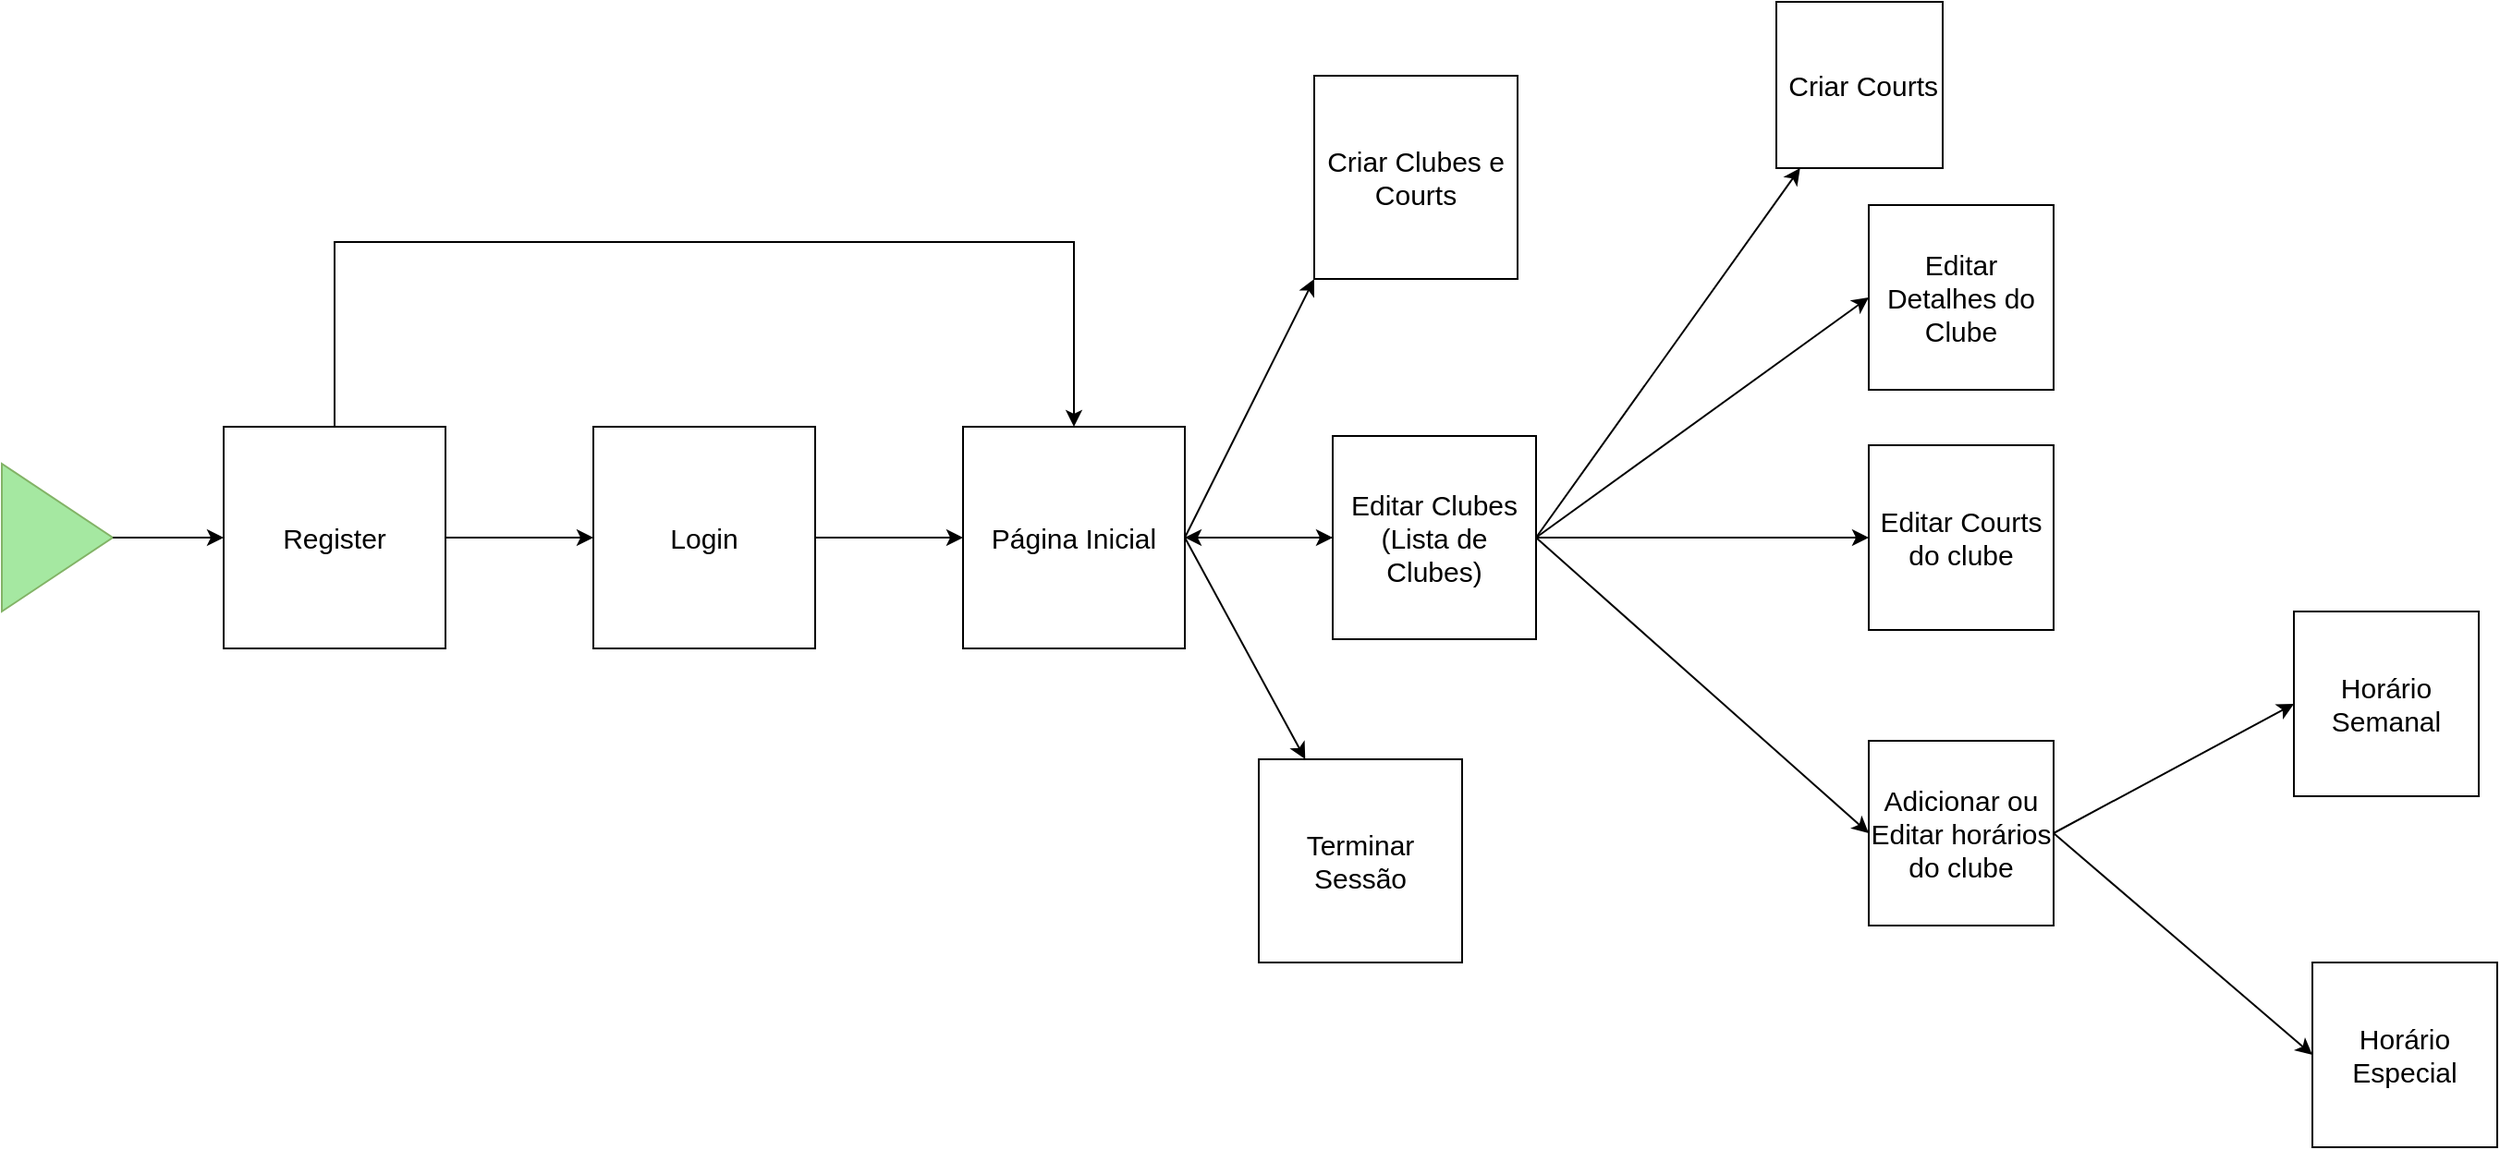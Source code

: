 <mxfile version="28.0.6">
  <diagram id="phib5Seh1bVj1Su7TG-E" name="Página-1">
    <mxGraphModel dx="2777" dy="1708" grid="1" gridSize="10" guides="1" tooltips="1" connect="1" arrows="1" fold="1" page="0" pageScale="1" pageWidth="827" pageHeight="1169" math="0" shadow="0">
      <root>
        <mxCell id="0" />
        <mxCell id="1" parent="0" />
        <mxCell id="c365QgPMZ4zjSTD5QapK-1" value="" style="triangle;whiteSpace=wrap;html=1;fillColor=#A5E8A1;strokeColor=#82b366;fontSize=15;" vertex="1" parent="1">
          <mxGeometry x="-400" y="120" width="60" height="80" as="geometry" />
        </mxCell>
        <mxCell id="c365QgPMZ4zjSTD5QapK-2" value="" style="endArrow=classic;html=1;rounded=0;exitX=1;exitY=0.5;exitDx=0;exitDy=0;fontSize=15;" edge="1" parent="1" source="c365QgPMZ4zjSTD5QapK-1">
          <mxGeometry width="50" height="50" relative="1" as="geometry">
            <mxPoint x="-300" y="170" as="sourcePoint" />
            <mxPoint x="-280" y="160" as="targetPoint" />
          </mxGeometry>
        </mxCell>
        <mxCell id="c365QgPMZ4zjSTD5QapK-3" value="Register" style="whiteSpace=wrap;html=1;aspect=fixed;fontSize=15;" vertex="1" parent="1">
          <mxGeometry x="-280" y="100" width="120" height="120" as="geometry" />
        </mxCell>
        <mxCell id="c365QgPMZ4zjSTD5QapK-4" value="" style="endArrow=classic;html=1;rounded=0;exitX=1;exitY=0.5;exitDx=0;exitDy=0;fontSize=15;" edge="1" parent="1" source="c365QgPMZ4zjSTD5QapK-3">
          <mxGeometry width="50" height="50" relative="1" as="geometry">
            <mxPoint x="180" y="230" as="sourcePoint" />
            <mxPoint x="-80" y="160" as="targetPoint" />
          </mxGeometry>
        </mxCell>
        <mxCell id="c365QgPMZ4zjSTD5QapK-5" value="Login" style="whiteSpace=wrap;html=1;aspect=fixed;fontSize=15;" vertex="1" parent="1">
          <mxGeometry x="-80" y="100" width="120" height="120" as="geometry" />
        </mxCell>
        <mxCell id="c365QgPMZ4zjSTD5QapK-6" value="" style="endArrow=classic;html=1;rounded=0;exitX=1;exitY=0.5;exitDx=0;exitDy=0;fontSize=15;" edge="1" parent="1" source="c365QgPMZ4zjSTD5QapK-5">
          <mxGeometry width="50" height="50" relative="1" as="geometry">
            <mxPoint x="180" y="230" as="sourcePoint" />
            <mxPoint x="120" y="160" as="targetPoint" />
          </mxGeometry>
        </mxCell>
        <mxCell id="c365QgPMZ4zjSTD5QapK-7" value="Página Inicial" style="whiteSpace=wrap;html=1;aspect=fixed;fontSize=15;" vertex="1" parent="1">
          <mxGeometry x="120" y="100" width="120" height="120" as="geometry" />
        </mxCell>
        <mxCell id="c365QgPMZ4zjSTD5QapK-8" value="" style="endArrow=classic;html=1;rounded=0;exitX=0.5;exitY=0;exitDx=0;exitDy=0;entryX=0.5;entryY=0;entryDx=0;entryDy=0;fontSize=15;" edge="1" parent="1" source="c365QgPMZ4zjSTD5QapK-3" target="c365QgPMZ4zjSTD5QapK-7">
          <mxGeometry width="50" height="50" relative="1" as="geometry">
            <mxPoint x="-245" y="-20" as="sourcePoint" />
            <mxPoint x="200" as="targetPoint" />
            <Array as="points">
              <mxPoint x="-220" />
              <mxPoint x="180" />
            </Array>
          </mxGeometry>
        </mxCell>
        <mxCell id="c365QgPMZ4zjSTD5QapK-9" value="" style="endArrow=classic;html=1;rounded=0;exitX=1;exitY=0.5;exitDx=0;exitDy=0;fontSize=15;" edge="1" parent="1" source="c365QgPMZ4zjSTD5QapK-7" target="c365QgPMZ4zjSTD5QapK-10">
          <mxGeometry width="50" height="50" relative="1" as="geometry">
            <mxPoint x="340" y="250" as="sourcePoint" />
            <mxPoint x="320" y="240" as="targetPoint" />
          </mxGeometry>
        </mxCell>
        <mxCell id="c365QgPMZ4zjSTD5QapK-10" value="Terminar Sessão" style="whiteSpace=wrap;html=1;aspect=fixed;fontSize=15;" vertex="1" parent="1">
          <mxGeometry x="280" y="280" width="110" height="110" as="geometry" />
        </mxCell>
        <mxCell id="c365QgPMZ4zjSTD5QapK-11" value="" style="endArrow=classic;html=1;rounded=0;exitX=1;exitY=0.5;exitDx=0;exitDy=0;fontSize=15;" edge="1" parent="1" source="c365QgPMZ4zjSTD5QapK-7">
          <mxGeometry width="50" height="50" relative="1" as="geometry">
            <mxPoint x="290" y="170" as="sourcePoint" />
            <mxPoint x="320" y="160" as="targetPoint" />
          </mxGeometry>
        </mxCell>
        <mxCell id="c365QgPMZ4zjSTD5QapK-21" value="" style="edgeStyle=orthogonalEdgeStyle;rounded=0;orthogonalLoop=1;jettySize=auto;html=1;fontSize=15;" edge="1" parent="1" source="c365QgPMZ4zjSTD5QapK-12" target="c365QgPMZ4zjSTD5QapK-7">
          <mxGeometry relative="1" as="geometry" />
        </mxCell>
        <mxCell id="c365QgPMZ4zjSTD5QapK-12" value="Editar Clubes&lt;div&gt;(Lista de Clubes)&lt;/div&gt;" style="whiteSpace=wrap;html=1;aspect=fixed;fontSize=15;" vertex="1" parent="1">
          <mxGeometry x="320" y="105" width="110" height="110" as="geometry" />
        </mxCell>
        <mxCell id="c365QgPMZ4zjSTD5QapK-13" value="" style="endArrow=classic;html=1;rounded=0;entryX=0;entryY=1;entryDx=0;entryDy=0;fontSize=15;" edge="1" parent="1" target="c365QgPMZ4zjSTD5QapK-14">
          <mxGeometry width="50" height="50" relative="1" as="geometry">
            <mxPoint x="240" y="160" as="sourcePoint" />
            <mxPoint x="320" y="20" as="targetPoint" />
          </mxGeometry>
        </mxCell>
        <mxCell id="c365QgPMZ4zjSTD5QapK-14" value="Criar Clubes e Courts" style="whiteSpace=wrap;html=1;aspect=fixed;fontSize=15;" vertex="1" parent="1">
          <mxGeometry x="310" y="-90" width="110" height="110" as="geometry" />
        </mxCell>
        <mxCell id="c365QgPMZ4zjSTD5QapK-16" value="" style="endArrow=classic;html=1;rounded=0;exitX=1;exitY=0.5;exitDx=0;exitDy=0;entryX=0;entryY=0.5;entryDx=0;entryDy=0;fontSize=15;" edge="1" parent="1" source="c365QgPMZ4zjSTD5QapK-12" target="c365QgPMZ4zjSTD5QapK-17">
          <mxGeometry width="50" height="50" relative="1" as="geometry">
            <mxPoint x="510" y="130" as="sourcePoint" />
            <mxPoint x="520" y="80" as="targetPoint" />
          </mxGeometry>
        </mxCell>
        <mxCell id="c365QgPMZ4zjSTD5QapK-17" value="Editar Detalhes do Clube" style="whiteSpace=wrap;html=1;aspect=fixed;fontSize=15;" vertex="1" parent="1">
          <mxGeometry x="610" y="-20" width="100" height="100" as="geometry" />
        </mxCell>
        <mxCell id="c365QgPMZ4zjSTD5QapK-18" value="" style="endArrow=classic;html=1;rounded=0;exitX=1;exitY=0.5;exitDx=0;exitDy=0;entryX=0;entryY=0.5;entryDx=0;entryDy=0;fontSize=15;" edge="1" parent="1" source="c365QgPMZ4zjSTD5QapK-12" target="c365QgPMZ4zjSTD5QapK-19">
          <mxGeometry width="50" height="50" relative="1" as="geometry">
            <mxPoint x="550" y="230" as="sourcePoint" />
            <mxPoint x="520" y="160" as="targetPoint" />
          </mxGeometry>
        </mxCell>
        <mxCell id="c365QgPMZ4zjSTD5QapK-19" value="Editar Courts do clube" style="whiteSpace=wrap;html=1;aspect=fixed;fontSize=15;" vertex="1" parent="1">
          <mxGeometry x="610" y="110" width="100" height="100" as="geometry" />
        </mxCell>
        <mxCell id="c365QgPMZ4zjSTD5QapK-22" value="" style="endArrow=classic;html=1;rounded=0;exitX=1;exitY=0.5;exitDx=0;exitDy=0;entryX=0;entryY=0.5;entryDx=0;entryDy=0;fontSize=15;" edge="1" parent="1" source="c365QgPMZ4zjSTD5QapK-12" target="c365QgPMZ4zjSTD5QapK-23">
          <mxGeometry width="50" height="50" relative="1" as="geometry">
            <mxPoint x="420" y="90" as="sourcePoint" />
            <mxPoint x="520" y="320" as="targetPoint" />
          </mxGeometry>
        </mxCell>
        <mxCell id="c365QgPMZ4zjSTD5QapK-23" value="Adicionar ou Editar horários do clube" style="whiteSpace=wrap;html=1;aspect=fixed;fontSize=15;" vertex="1" parent="1">
          <mxGeometry x="610" y="270" width="100" height="100" as="geometry" />
        </mxCell>
        <mxCell id="c365QgPMZ4zjSTD5QapK-24" value="" style="endArrow=classic;html=1;rounded=0;exitX=1;exitY=0.5;exitDx=0;exitDy=0;entryX=0;entryY=0.5;entryDx=0;entryDy=0;fontSize=15;" edge="1" parent="1" source="c365QgPMZ4zjSTD5QapK-23" target="c365QgPMZ4zjSTD5QapK-25">
          <mxGeometry width="50" height="50" relative="1" as="geometry">
            <mxPoint x="730" y="310" as="sourcePoint" />
            <mxPoint x="770" y="280" as="targetPoint" />
          </mxGeometry>
        </mxCell>
        <mxCell id="c365QgPMZ4zjSTD5QapK-25" value="Horário Semanal" style="whiteSpace=wrap;html=1;aspect=fixed;fontSize=15;" vertex="1" parent="1">
          <mxGeometry x="840" y="200" width="100" height="100" as="geometry" />
        </mxCell>
        <mxCell id="c365QgPMZ4zjSTD5QapK-26" value="Horário Especial" style="whiteSpace=wrap;html=1;aspect=fixed;fontSize=15;" vertex="1" parent="1">
          <mxGeometry x="850" y="390" width="100" height="100" as="geometry" />
        </mxCell>
        <mxCell id="c365QgPMZ4zjSTD5QapK-27" value="" style="endArrow=classic;html=1;rounded=0;exitX=1;exitY=0.5;exitDx=0;exitDy=0;entryX=0;entryY=0.5;entryDx=0;entryDy=0;fontSize=15;" edge="1" parent="1" source="c365QgPMZ4zjSTD5QapK-23" target="c365QgPMZ4zjSTD5QapK-26">
          <mxGeometry width="50" height="50" relative="1" as="geometry">
            <mxPoint x="510" y="390" as="sourcePoint" />
            <mxPoint x="560" y="340" as="targetPoint" />
          </mxGeometry>
        </mxCell>
        <mxCell id="c365QgPMZ4zjSTD5QapK-28" value="" style="endArrow=classic;html=1;rounded=0;exitX=1;exitY=0.5;exitDx=0;exitDy=0;fontSize=15;" edge="1" parent="1" source="c365QgPMZ4zjSTD5QapK-12" target="c365QgPMZ4zjSTD5QapK-29">
          <mxGeometry width="50" height="50" relative="1" as="geometry">
            <mxPoint x="420" y="90" as="sourcePoint" />
            <mxPoint x="600" y="-80" as="targetPoint" />
          </mxGeometry>
        </mxCell>
        <mxCell id="c365QgPMZ4zjSTD5QapK-29" value="&amp;nbsp;Criar Courts" style="whiteSpace=wrap;html=1;aspect=fixed;fontSize=15;" vertex="1" parent="1">
          <mxGeometry x="560" y="-130" width="90" height="90" as="geometry" />
        </mxCell>
      </root>
    </mxGraphModel>
  </diagram>
</mxfile>
